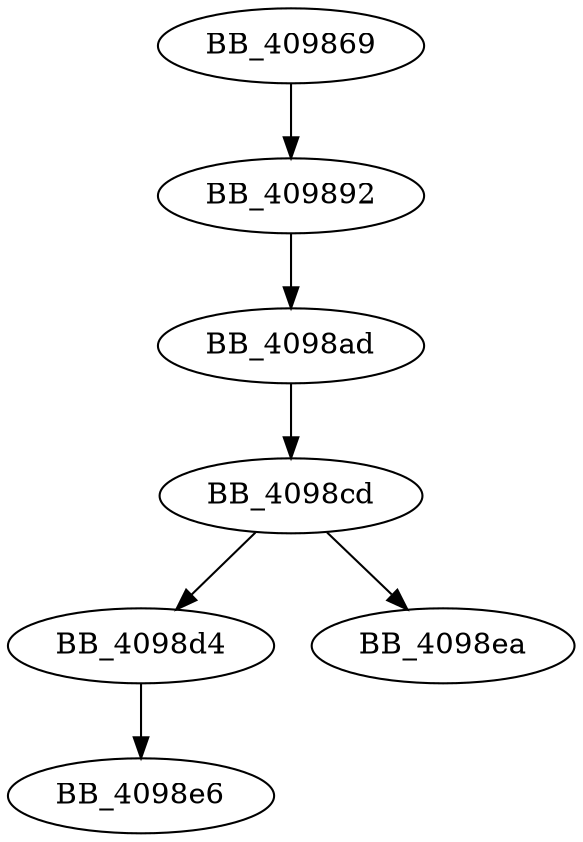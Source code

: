 DiGraph __fltout2{
BB_409869->BB_409892
BB_409892->BB_4098ad
BB_4098ad->BB_4098cd
BB_4098cd->BB_4098d4
BB_4098cd->BB_4098ea
BB_4098d4->BB_4098e6
}
